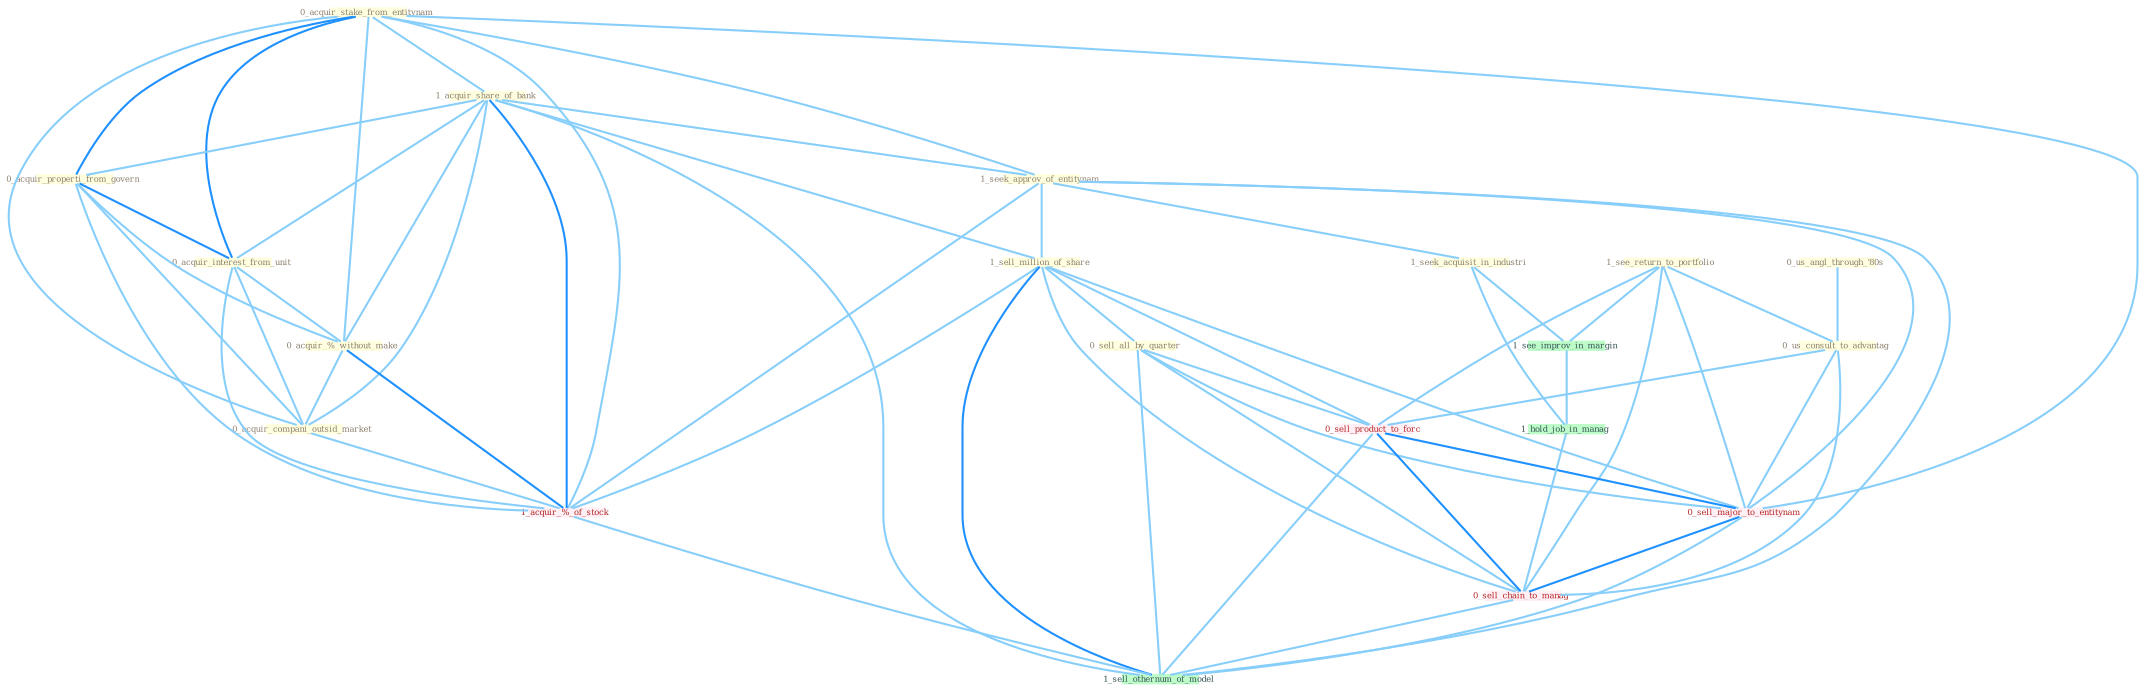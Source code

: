 Graph G{ 
    node
    [shape=polygon,style=filled,width=.5,height=.06,color="#BDFCC9",fixedsize=true,fontsize=4,
    fontcolor="#2f4f4f"];
    {node
    [color="#ffffe0", fontcolor="#8b7d6b"] "0_acquir_stake_from_entitynam " "0_us_angl_through_'80s " "1_see_return_to_portfolio " "1_acquir_share_of_bank " "1_seek_approv_of_entitynam " "0_us_consult_to_advantag " "0_acquir_properti_from_govern " "0_acquir_interest_from_unit " "0_acquir_%_without_make " "1_seek_acquisit_in_industri " "1_sell_million_of_share " "0_acquir_compani_outsid_market " "0_sell_all_by_quarter "}
{node [color="#fff0f5", fontcolor="#b22222"] "1_acquir_%_of_stock " "0_sell_product_to_forc " "0_sell_major_to_entitynam " "0_sell_chain_to_manag "}
edge [color="#B0E2FF"];

	"0_acquir_stake_from_entitynam " -- "1_acquir_share_of_bank " [w="1", color="#87cefa" ];
	"0_acquir_stake_from_entitynam " -- "1_seek_approv_of_entitynam " [w="1", color="#87cefa" ];
	"0_acquir_stake_from_entitynam " -- "0_acquir_properti_from_govern " [w="2", color="#1e90ff" , len=0.8];
	"0_acquir_stake_from_entitynam " -- "0_acquir_interest_from_unit " [w="2", color="#1e90ff" , len=0.8];
	"0_acquir_stake_from_entitynam " -- "0_acquir_%_without_make " [w="1", color="#87cefa" ];
	"0_acquir_stake_from_entitynam " -- "0_acquir_compani_outsid_market " [w="1", color="#87cefa" ];
	"0_acquir_stake_from_entitynam " -- "1_acquir_%_of_stock " [w="1", color="#87cefa" ];
	"0_acquir_stake_from_entitynam " -- "0_sell_major_to_entitynam " [w="1", color="#87cefa" ];
	"0_us_angl_through_'80s " -- "0_us_consult_to_advantag " [w="1", color="#87cefa" ];
	"1_see_return_to_portfolio " -- "0_us_consult_to_advantag " [w="1", color="#87cefa" ];
	"1_see_return_to_portfolio " -- "1_see_improv_in_margin " [w="1", color="#87cefa" ];
	"1_see_return_to_portfolio " -- "0_sell_product_to_forc " [w="1", color="#87cefa" ];
	"1_see_return_to_portfolio " -- "0_sell_major_to_entitynam " [w="1", color="#87cefa" ];
	"1_see_return_to_portfolio " -- "0_sell_chain_to_manag " [w="1", color="#87cefa" ];
	"1_acquir_share_of_bank " -- "1_seek_approv_of_entitynam " [w="1", color="#87cefa" ];
	"1_acquir_share_of_bank " -- "0_acquir_properti_from_govern " [w="1", color="#87cefa" ];
	"1_acquir_share_of_bank " -- "0_acquir_interest_from_unit " [w="1", color="#87cefa" ];
	"1_acquir_share_of_bank " -- "0_acquir_%_without_make " [w="1", color="#87cefa" ];
	"1_acquir_share_of_bank " -- "1_sell_million_of_share " [w="1", color="#87cefa" ];
	"1_acquir_share_of_bank " -- "0_acquir_compani_outsid_market " [w="1", color="#87cefa" ];
	"1_acquir_share_of_bank " -- "1_acquir_%_of_stock " [w="2", color="#1e90ff" , len=0.8];
	"1_acquir_share_of_bank " -- "1_sell_othernum_of_model " [w="1", color="#87cefa" ];
	"1_seek_approv_of_entitynam " -- "1_seek_acquisit_in_industri " [w="1", color="#87cefa" ];
	"1_seek_approv_of_entitynam " -- "1_sell_million_of_share " [w="1", color="#87cefa" ];
	"1_seek_approv_of_entitynam " -- "1_acquir_%_of_stock " [w="1", color="#87cefa" ];
	"1_seek_approv_of_entitynam " -- "0_sell_major_to_entitynam " [w="1", color="#87cefa" ];
	"1_seek_approv_of_entitynam " -- "1_sell_othernum_of_model " [w="1", color="#87cefa" ];
	"0_us_consult_to_advantag " -- "0_sell_product_to_forc " [w="1", color="#87cefa" ];
	"0_us_consult_to_advantag " -- "0_sell_major_to_entitynam " [w="1", color="#87cefa" ];
	"0_us_consult_to_advantag " -- "0_sell_chain_to_manag " [w="1", color="#87cefa" ];
	"0_acquir_properti_from_govern " -- "0_acquir_interest_from_unit " [w="2", color="#1e90ff" , len=0.8];
	"0_acquir_properti_from_govern " -- "0_acquir_%_without_make " [w="1", color="#87cefa" ];
	"0_acquir_properti_from_govern " -- "0_acquir_compani_outsid_market " [w="1", color="#87cefa" ];
	"0_acquir_properti_from_govern " -- "1_acquir_%_of_stock " [w="1", color="#87cefa" ];
	"0_acquir_interest_from_unit " -- "0_acquir_%_without_make " [w="1", color="#87cefa" ];
	"0_acquir_interest_from_unit " -- "0_acquir_compani_outsid_market " [w="1", color="#87cefa" ];
	"0_acquir_interest_from_unit " -- "1_acquir_%_of_stock " [w="1", color="#87cefa" ];
	"0_acquir_%_without_make " -- "0_acquir_compani_outsid_market " [w="1", color="#87cefa" ];
	"0_acquir_%_without_make " -- "1_acquir_%_of_stock " [w="2", color="#1e90ff" , len=0.8];
	"1_seek_acquisit_in_industri " -- "1_see_improv_in_margin " [w="1", color="#87cefa" ];
	"1_seek_acquisit_in_industri " -- "1_hold_job_in_manag " [w="1", color="#87cefa" ];
	"1_sell_million_of_share " -- "0_sell_all_by_quarter " [w="1", color="#87cefa" ];
	"1_sell_million_of_share " -- "1_acquir_%_of_stock " [w="1", color="#87cefa" ];
	"1_sell_million_of_share " -- "0_sell_product_to_forc " [w="1", color="#87cefa" ];
	"1_sell_million_of_share " -- "0_sell_major_to_entitynam " [w="1", color="#87cefa" ];
	"1_sell_million_of_share " -- "0_sell_chain_to_manag " [w="1", color="#87cefa" ];
	"1_sell_million_of_share " -- "1_sell_othernum_of_model " [w="2", color="#1e90ff" , len=0.8];
	"0_acquir_compani_outsid_market " -- "1_acquir_%_of_stock " [w="1", color="#87cefa" ];
	"0_sell_all_by_quarter " -- "0_sell_product_to_forc " [w="1", color="#87cefa" ];
	"0_sell_all_by_quarter " -- "0_sell_major_to_entitynam " [w="1", color="#87cefa" ];
	"0_sell_all_by_quarter " -- "0_sell_chain_to_manag " [w="1", color="#87cefa" ];
	"0_sell_all_by_quarter " -- "1_sell_othernum_of_model " [w="1", color="#87cefa" ];
	"1_see_improv_in_margin " -- "1_hold_job_in_manag " [w="1", color="#87cefa" ];
	"1_acquir_%_of_stock " -- "1_sell_othernum_of_model " [w="1", color="#87cefa" ];
	"1_hold_job_in_manag " -- "0_sell_chain_to_manag " [w="1", color="#87cefa" ];
	"0_sell_product_to_forc " -- "0_sell_major_to_entitynam " [w="2", color="#1e90ff" , len=0.8];
	"0_sell_product_to_forc " -- "0_sell_chain_to_manag " [w="2", color="#1e90ff" , len=0.8];
	"0_sell_product_to_forc " -- "1_sell_othernum_of_model " [w="1", color="#87cefa" ];
	"0_sell_major_to_entitynam " -- "0_sell_chain_to_manag " [w="2", color="#1e90ff" , len=0.8];
	"0_sell_major_to_entitynam " -- "1_sell_othernum_of_model " [w="1", color="#87cefa" ];
	"0_sell_chain_to_manag " -- "1_sell_othernum_of_model " [w="1", color="#87cefa" ];
}